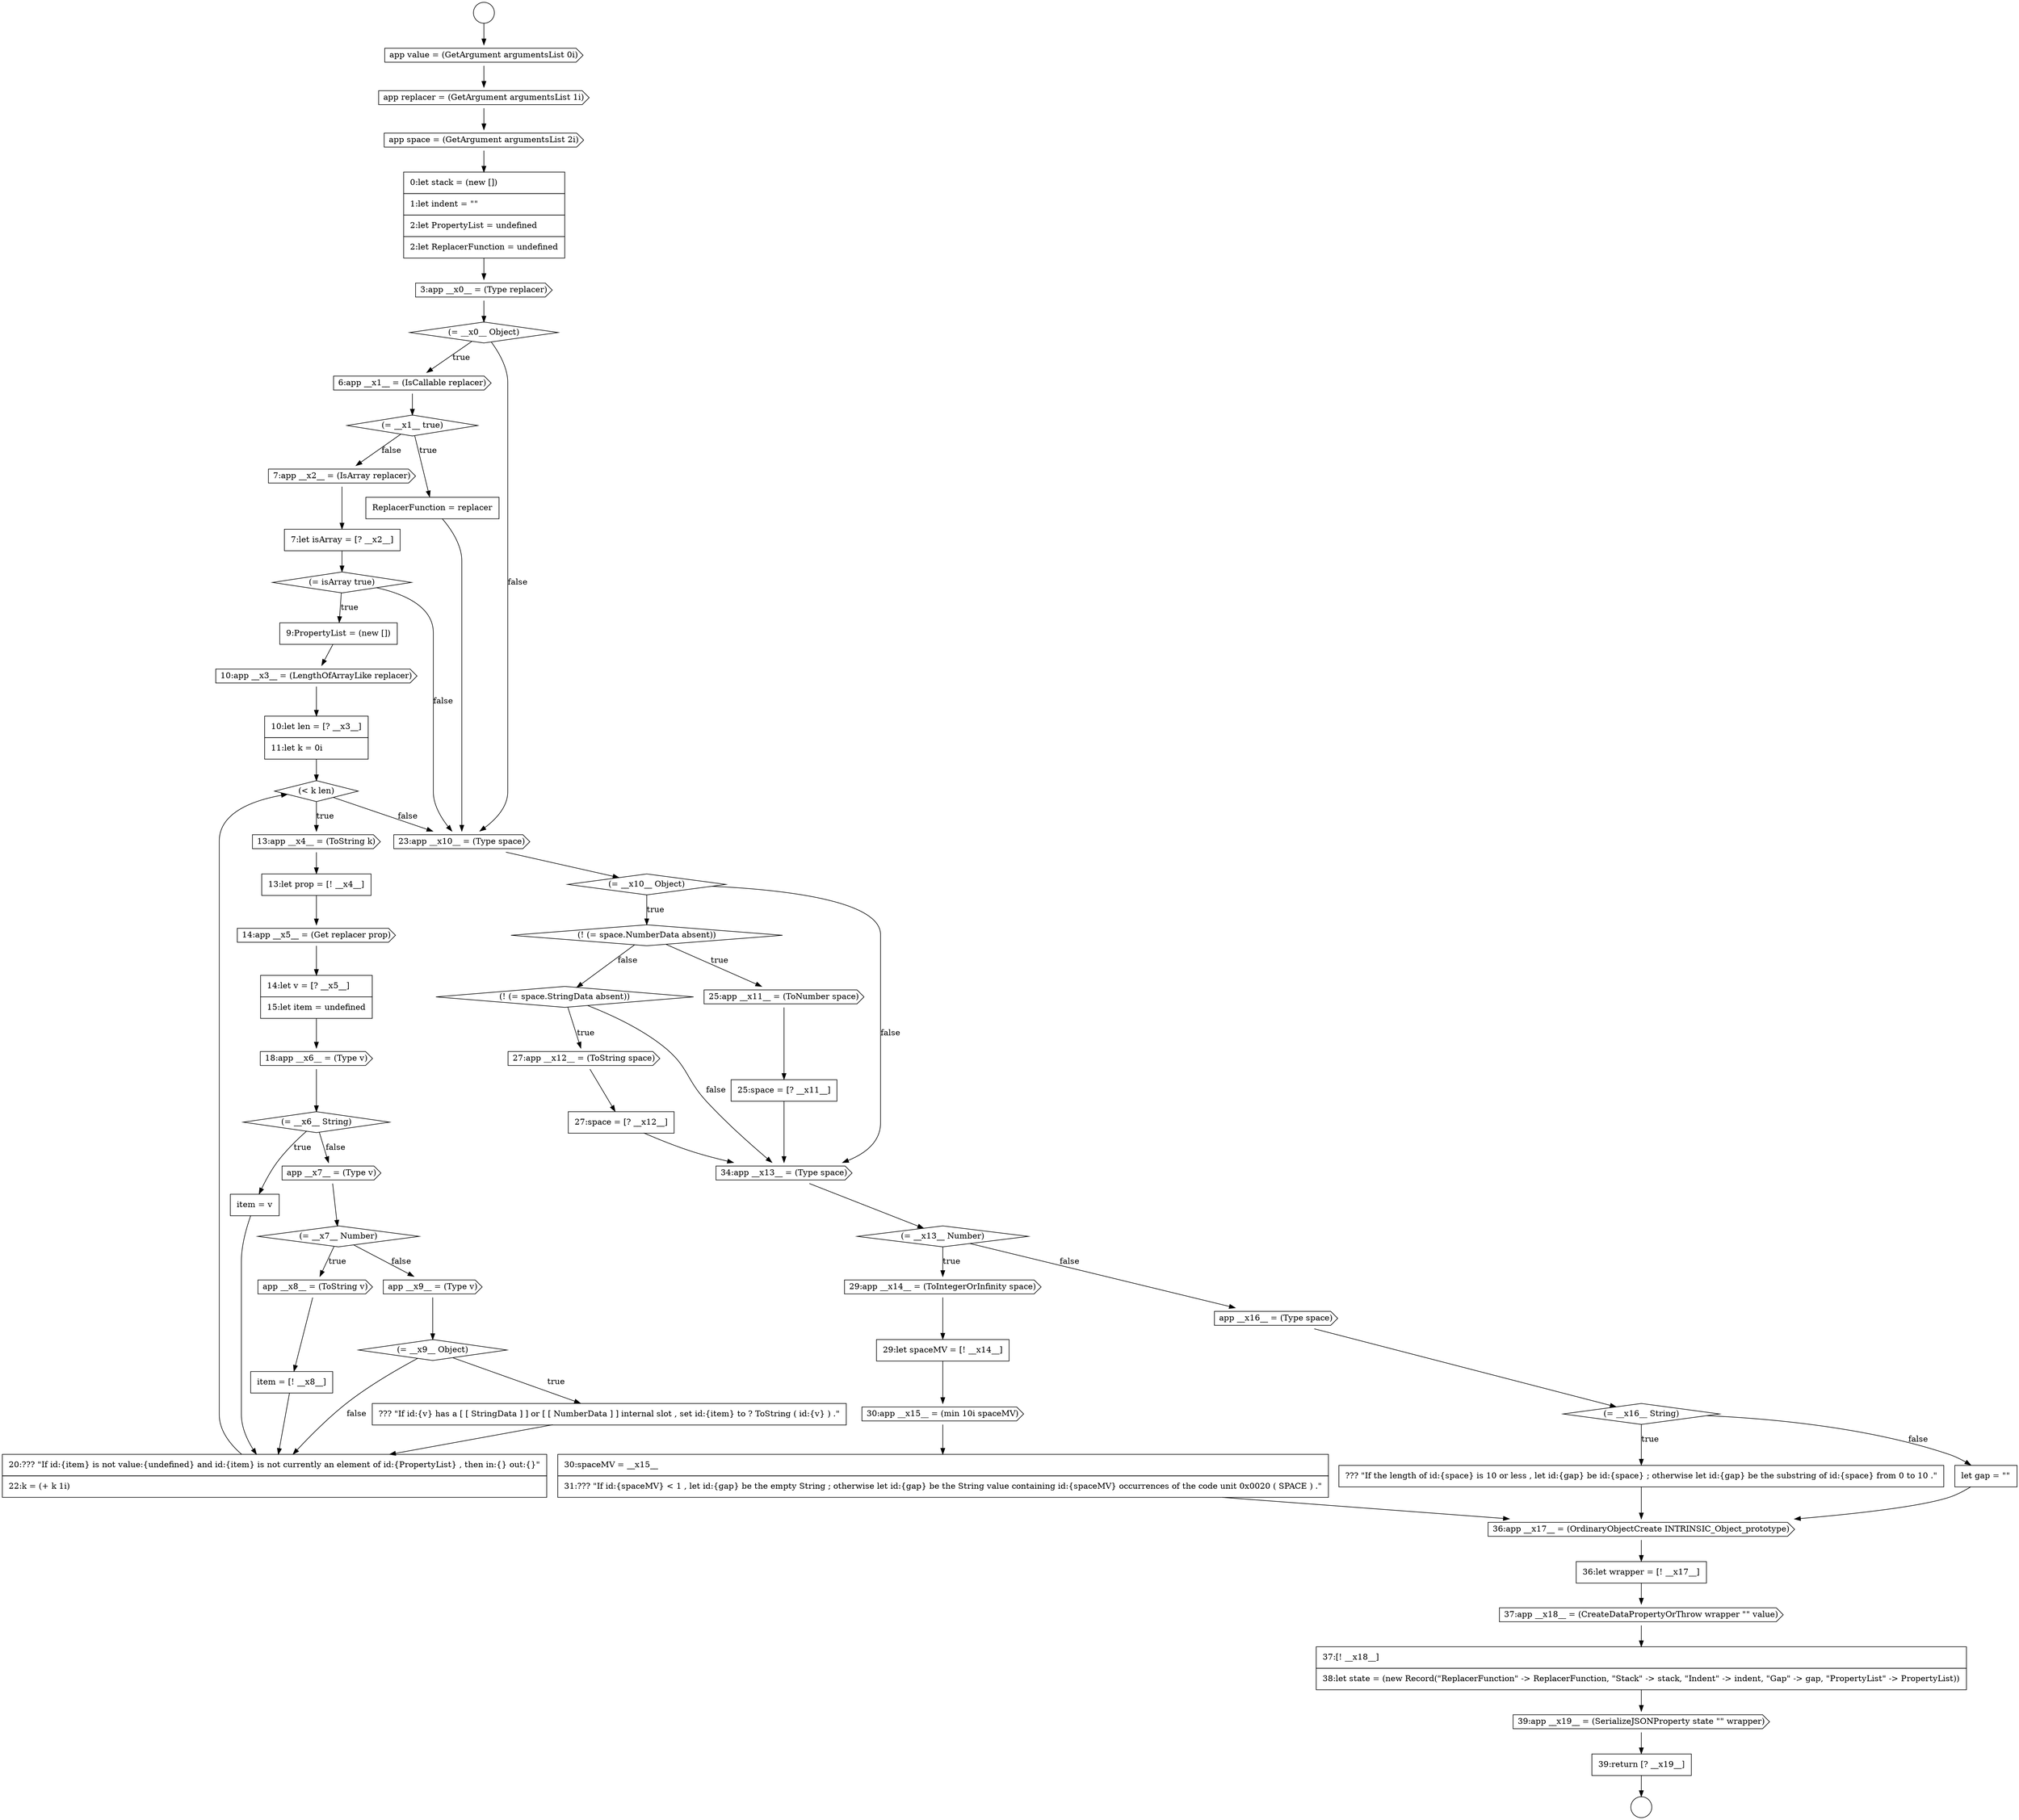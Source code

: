 digraph {
  node18575 [shape=diamond, label=<<font color="black">(= __x13__ Number)</font>> color="black" fillcolor="white" style=filled]
  node18536 [shape=cds, label=<<font color="black">app replacer = (GetArgument argumentsList 1i)</font>> color="black" fillcolor="white" style=filled]
  node18540 [shape=diamond, label=<<font color="black">(= __x0__ Object)</font>> color="black" fillcolor="white" style=filled]
  node18544 [shape=cds, label=<<font color="black">7:app __x2__ = (IsArray replacer)</font>> color="black" fillcolor="white" style=filled]
  node18548 [shape=cds, label=<<font color="black">10:app __x3__ = (LengthOfArrayLike replacer)</font>> color="black" fillcolor="white" style=filled]
  node18573 [shape=none, margin=0, label=<<font color="black">
    <table border="0" cellborder="1" cellspacing="0" cellpadding="10">
      <tr><td align="left">27:space = [? __x12__]</td></tr>
    </table>
  </font>> color="black" fillcolor="white" style=filled]
  node18567 [shape=diamond, label=<<font color="black">(= __x10__ Object)</font>> color="black" fillcolor="white" style=filled]
  node18537 [shape=cds, label=<<font color="black">app space = (GetArgument argumentsList 2i)</font>> color="black" fillcolor="white" style=filled]
  node18533 [shape=circle label=" " color="black" fillcolor="white" style=filled]
  node18542 [shape=diamond, label=<<font color="black">(= __x1__ true)</font>> color="black" fillcolor="white" style=filled]
  node18538 [shape=none, margin=0, label=<<font color="black">
    <table border="0" cellborder="1" cellspacing="0" cellpadding="10">
      <tr><td align="left">0:let stack = (new [])</td></tr>
      <tr><td align="left">1:let indent = &quot;&quot;</td></tr>
      <tr><td align="left">2:let PropertyList = undefined</td></tr>
      <tr><td align="left">2:let ReplacerFunction = undefined</td></tr>
    </table>
  </font>> color="black" fillcolor="white" style=filled]
  node18587 [shape=none, margin=0, label=<<font color="black">
    <table border="0" cellborder="1" cellspacing="0" cellpadding="10">
      <tr><td align="left">37:[! __x18__]</td></tr>
      <tr><td align="left">38:let state = (new Record(&quot;ReplacerFunction&quot; -&gt; ReplacerFunction, &quot;Stack&quot; -&gt; stack, &quot;Indent&quot; -&gt; indent, &quot;Gap&quot; -&gt; gap, &quot;PropertyList&quot; -&gt; PropertyList))</td></tr>
    </table>
  </font>> color="black" fillcolor="white" style=filled]
  node18549 [shape=none, margin=0, label=<<font color="black">
    <table border="0" cellborder="1" cellspacing="0" cellpadding="10">
      <tr><td align="left">10:let len = [? __x3__]</td></tr>
      <tr><td align="left">11:let k = 0i</td></tr>
    </table>
  </font>> color="black" fillcolor="white" style=filled]
  node18546 [shape=diamond, label=<<font color="black">(= isArray true)</font>> color="black" fillcolor="white" style=filled]
  node18563 [shape=diamond, label=<<font color="black">(= __x9__ Object)</font>> color="black" fillcolor="white" style=filled]
  node18585 [shape=none, margin=0, label=<<font color="black">
    <table border="0" cellborder="1" cellspacing="0" cellpadding="10">
      <tr><td align="left">36:let wrapper = [! __x17__]</td></tr>
    </table>
  </font>> color="black" fillcolor="white" style=filled]
  node18539 [shape=cds, label=<<font color="black">3:app __x0__ = (Type replacer)</font>> color="black" fillcolor="white" style=filled]
  node18556 [shape=diamond, label=<<font color="black">(= __x6__ String)</font>> color="black" fillcolor="white" style=filled]
  node18565 [shape=none, margin=0, label=<<font color="black">
    <table border="0" cellborder="1" cellspacing="0" cellpadding="10">
      <tr><td align="left">20:??? &quot;If id:{item} is not value:{undefined} and id:{item} is not currently an element of id:{PropertyList} , then in:{} out:{}&quot;</td></tr>
      <tr><td align="left">22:k = (+ k 1i)</td></tr>
    </table>
  </font>> color="black" fillcolor="white" style=filled]
  node18582 [shape=none, margin=0, label=<<font color="black">
    <table border="0" cellborder="1" cellspacing="0" cellpadding="10">
      <tr><td align="left">??? &quot;If the length of id:{space} is 10 or less , let id:{gap} be id:{space} ; otherwise let id:{gap} be the substring of id:{space} from 0 to 10 .&quot;</td></tr>
    </table>
  </font>> color="black" fillcolor="white" style=filled]
  node18543 [shape=none, margin=0, label=<<font color="black">
    <table border="0" cellborder="1" cellspacing="0" cellpadding="10">
      <tr><td align="left">ReplacerFunction = replacer</td></tr>
    </table>
  </font>> color="black" fillcolor="white" style=filled]
  node18571 [shape=diamond, label=<<font color="black">(! (= space.StringData absent))</font>> color="black" fillcolor="white" style=filled]
  node18560 [shape=cds, label=<<font color="black">app __x8__ = (ToString v)</font>> color="black" fillcolor="white" style=filled]
  node18578 [shape=cds, label=<<font color="black">30:app __x15__ = (min 10i spaceMV)</font>> color="black" fillcolor="white" style=filled]
  node18550 [shape=diamond, label=<<font color="black">(&lt; k len)</font>> color="black" fillcolor="white" style=filled]
  node18589 [shape=none, margin=0, label=<<font color="black">
    <table border="0" cellborder="1" cellspacing="0" cellpadding="10">
      <tr><td align="left">39:return [? __x19__]</td></tr>
    </table>
  </font>> color="black" fillcolor="white" style=filled]
  node18576 [shape=cds, label=<<font color="black">29:app __x14__ = (ToIntegerOrInfinity space)</font>> color="black" fillcolor="white" style=filled]
  node18535 [shape=cds, label=<<font color="black">app value = (GetArgument argumentsList 0i)</font>> color="black" fillcolor="white" style=filled]
  node18557 [shape=none, margin=0, label=<<font color="black">
    <table border="0" cellborder="1" cellspacing="0" cellpadding="10">
      <tr><td align="left">item = v</td></tr>
    </table>
  </font>> color="black" fillcolor="white" style=filled]
  node18552 [shape=none, margin=0, label=<<font color="black">
    <table border="0" cellborder="1" cellspacing="0" cellpadding="10">
      <tr><td align="left">13:let prop = [! __x4__]</td></tr>
    </table>
  </font>> color="black" fillcolor="white" style=filled]
  node18569 [shape=cds, label=<<font color="black">25:app __x11__ = (ToNumber space)</font>> color="black" fillcolor="white" style=filled]
  node18545 [shape=none, margin=0, label=<<font color="black">
    <table border="0" cellborder="1" cellspacing="0" cellpadding="10">
      <tr><td align="left">7:let isArray = [? __x2__]</td></tr>
    </table>
  </font>> color="black" fillcolor="white" style=filled]
  node18586 [shape=cds, label=<<font color="black">37:app __x18__ = (CreateDataPropertyOrThrow wrapper &quot;&quot; value)</font>> color="black" fillcolor="white" style=filled]
  node18568 [shape=diamond, label=<<font color="black">(! (= space.NumberData absent))</font>> color="black" fillcolor="white" style=filled]
  node18581 [shape=diamond, label=<<font color="black">(= __x16__ String)</font>> color="black" fillcolor="white" style=filled]
  node18553 [shape=cds, label=<<font color="black">14:app __x5__ = (Get replacer prop)</font>> color="black" fillcolor="white" style=filled]
  node18572 [shape=cds, label=<<font color="black">27:app __x12__ = (ToString space)</font>> color="black" fillcolor="white" style=filled]
  node18562 [shape=cds, label=<<font color="black">app __x9__ = (Type v)</font>> color="black" fillcolor="white" style=filled]
  node18577 [shape=none, margin=0, label=<<font color="black">
    <table border="0" cellborder="1" cellspacing="0" cellpadding="10">
      <tr><td align="left">29:let spaceMV = [! __x14__]</td></tr>
    </table>
  </font>> color="black" fillcolor="white" style=filled]
  node18551 [shape=cds, label=<<font color="black">13:app __x4__ = (ToString k)</font>> color="black" fillcolor="white" style=filled]
  node18570 [shape=none, margin=0, label=<<font color="black">
    <table border="0" cellborder="1" cellspacing="0" cellpadding="10">
      <tr><td align="left">25:space = [? __x11__]</td></tr>
    </table>
  </font>> color="black" fillcolor="white" style=filled]
  node18558 [shape=cds, label=<<font color="black">app __x7__ = (Type v)</font>> color="black" fillcolor="white" style=filled]
  node18580 [shape=cds, label=<<font color="black">app __x16__ = (Type space)</font>> color="black" fillcolor="white" style=filled]
  node18541 [shape=cds, label=<<font color="black">6:app __x1__ = (IsCallable replacer)</font>> color="black" fillcolor="white" style=filled]
  node18554 [shape=none, margin=0, label=<<font color="black">
    <table border="0" cellborder="1" cellspacing="0" cellpadding="10">
      <tr><td align="left">14:let v = [? __x5__]</td></tr>
      <tr><td align="left">15:let item = undefined</td></tr>
    </table>
  </font>> color="black" fillcolor="white" style=filled]
  node18584 [shape=cds, label=<<font color="black">36:app __x17__ = (OrdinaryObjectCreate INTRINSIC_Object_prototype)</font>> color="black" fillcolor="white" style=filled]
  node18561 [shape=none, margin=0, label=<<font color="black">
    <table border="0" cellborder="1" cellspacing="0" cellpadding="10">
      <tr><td align="left">item = [! __x8__]</td></tr>
    </table>
  </font>> color="black" fillcolor="white" style=filled]
  node18547 [shape=none, margin=0, label=<<font color="black">
    <table border="0" cellborder="1" cellspacing="0" cellpadding="10">
      <tr><td align="left">9:PropertyList = (new [])</td></tr>
    </table>
  </font>> color="black" fillcolor="white" style=filled]
  node18588 [shape=cds, label=<<font color="black">39:app __x19__ = (SerializeJSONProperty state &quot;&quot; wrapper)</font>> color="black" fillcolor="white" style=filled]
  node18574 [shape=cds, label=<<font color="black">34:app __x13__ = (Type space)</font>> color="black" fillcolor="white" style=filled]
  node18579 [shape=none, margin=0, label=<<font color="black">
    <table border="0" cellborder="1" cellspacing="0" cellpadding="10">
      <tr><td align="left">30:spaceMV = __x15__</td></tr>
      <tr><td align="left">31:??? &quot;If id:{spaceMV} &lt; 1 , let id:{gap} be the empty String ; otherwise let id:{gap} be the String value containing id:{spaceMV} occurrences of the code unit 0x0020 ( SPACE ) .&quot;</td></tr>
    </table>
  </font>> color="black" fillcolor="white" style=filled]
  node18564 [shape=none, margin=0, label=<<font color="black">
    <table border="0" cellborder="1" cellspacing="0" cellpadding="10">
      <tr><td align="left">??? &quot;If id:{v} has a [ [ StringData ] ] or [ [ NumberData ] ] internal slot , set id:{item} to ? ToString ( id:{v} ) .&quot;</td></tr>
    </table>
  </font>> color="black" fillcolor="white" style=filled]
  node18555 [shape=cds, label=<<font color="black">18:app __x6__ = (Type v)</font>> color="black" fillcolor="white" style=filled]
  node18566 [shape=cds, label=<<font color="black">23:app __x10__ = (Type space)</font>> color="black" fillcolor="white" style=filled]
  node18583 [shape=none, margin=0, label=<<font color="black">
    <table border="0" cellborder="1" cellspacing="0" cellpadding="10">
      <tr><td align="left">let gap = &quot;&quot;</td></tr>
    </table>
  </font>> color="black" fillcolor="white" style=filled]
  node18559 [shape=diamond, label=<<font color="black">(= __x7__ Number)</font>> color="black" fillcolor="white" style=filled]
  node18534 [shape=circle label=" " color="black" fillcolor="white" style=filled]
  node18576 -> node18577 [ color="black"]
  node18533 -> node18535 [ color="black"]
  node18543 -> node18566 [ color="black"]
  node18554 -> node18555 [ color="black"]
  node18558 -> node18559 [ color="black"]
  node18583 -> node18584 [ color="black"]
  node18572 -> node18573 [ color="black"]
  node18589 -> node18534 [ color="black"]
  node18563 -> node18564 [label=<<font color="black">true</font>> color="black"]
  node18563 -> node18565 [label=<<font color="black">false</font>> color="black"]
  node18586 -> node18587 [ color="black"]
  node18540 -> node18541 [label=<<font color="black">true</font>> color="black"]
  node18540 -> node18566 [label=<<font color="black">false</font>> color="black"]
  node18556 -> node18557 [label=<<font color="black">true</font>> color="black"]
  node18556 -> node18558 [label=<<font color="black">false</font>> color="black"]
  node18561 -> node18565 [ color="black"]
  node18573 -> node18574 [ color="black"]
  node18544 -> node18545 [ color="black"]
  node18571 -> node18572 [label=<<font color="black">true</font>> color="black"]
  node18571 -> node18574 [label=<<font color="black">false</font>> color="black"]
  node18577 -> node18578 [ color="black"]
  node18564 -> node18565 [ color="black"]
  node18548 -> node18549 [ color="black"]
  node18547 -> node18548 [ color="black"]
  node18535 -> node18536 [ color="black"]
  node18536 -> node18537 [ color="black"]
  node18587 -> node18588 [ color="black"]
  node18562 -> node18563 [ color="black"]
  node18537 -> node18538 [ color="black"]
  node18546 -> node18547 [label=<<font color="black">true</font>> color="black"]
  node18546 -> node18566 [label=<<font color="black">false</font>> color="black"]
  node18559 -> node18560 [label=<<font color="black">true</font>> color="black"]
  node18559 -> node18562 [label=<<font color="black">false</font>> color="black"]
  node18550 -> node18551 [label=<<font color="black">true</font>> color="black"]
  node18550 -> node18566 [label=<<font color="black">false</font>> color="black"]
  node18538 -> node18539 [ color="black"]
  node18570 -> node18574 [ color="black"]
  node18575 -> node18576 [label=<<font color="black">true</font>> color="black"]
  node18575 -> node18580 [label=<<font color="black">false</font>> color="black"]
  node18549 -> node18550 [ color="black"]
  node18585 -> node18586 [ color="black"]
  node18579 -> node18584 [ color="black"]
  node18545 -> node18546 [ color="black"]
  node18566 -> node18567 [ color="black"]
  node18551 -> node18552 [ color="black"]
  node18580 -> node18581 [ color="black"]
  node18578 -> node18579 [ color="black"]
  node18541 -> node18542 [ color="black"]
  node18565 -> node18550 [ color="black"]
  node18539 -> node18540 [ color="black"]
  node18569 -> node18570 [ color="black"]
  node18555 -> node18556 [ color="black"]
  node18542 -> node18543 [label=<<font color="black">true</font>> color="black"]
  node18542 -> node18544 [label=<<font color="black">false</font>> color="black"]
  node18557 -> node18565 [ color="black"]
  node18588 -> node18589 [ color="black"]
  node18552 -> node18553 [ color="black"]
  node18584 -> node18585 [ color="black"]
  node18574 -> node18575 [ color="black"]
  node18560 -> node18561 [ color="black"]
  node18582 -> node18584 [ color="black"]
  node18568 -> node18569 [label=<<font color="black">true</font>> color="black"]
  node18568 -> node18571 [label=<<font color="black">false</font>> color="black"]
  node18581 -> node18582 [label=<<font color="black">true</font>> color="black"]
  node18581 -> node18583 [label=<<font color="black">false</font>> color="black"]
  node18567 -> node18568 [label=<<font color="black">true</font>> color="black"]
  node18567 -> node18574 [label=<<font color="black">false</font>> color="black"]
  node18553 -> node18554 [ color="black"]
}
